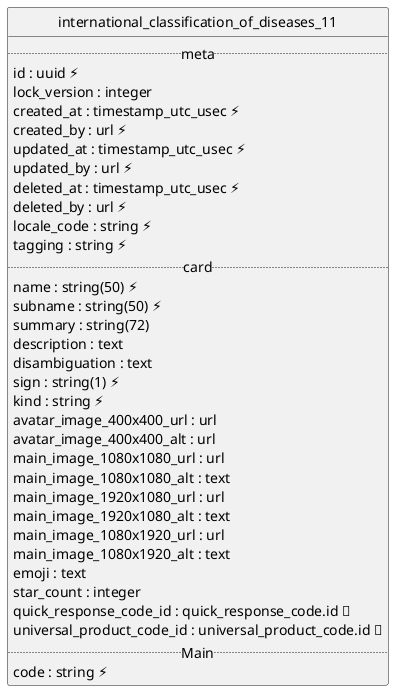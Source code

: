 @startuml uml
skinparam monochrome true
skinparam linetype ortho
hide circle

entity international_classification_of_diseases_11 {
  .. meta ..
  id : uuid ⚡
  lock_version : integer
  created_at : timestamp_utc_usec ⚡
  created_by : url ⚡
  updated_at : timestamp_utc_usec ⚡
  updated_by : url ⚡
  deleted_at : timestamp_utc_usec ⚡
  deleted_by : url ⚡
  locale_code : string ⚡
  tagging : string ⚡
  .. card ..
  name : string(50) ⚡
  subname : string(50) ⚡
  summary : string(72)
  description : text
  disambiguation : text
  sign : string(1) ⚡
  kind : string ⚡
  avatar_image_400x400_url : url
  avatar_image_400x400_alt : url
  main_image_1080x1080_url : url
  main_image_1080x1080_alt : text
  main_image_1920x1080_url : url
  main_image_1920x1080_alt : text
  main_image_1080x1920_url : url
  main_image_1080x1920_alt : text
  emoji : text
  star_count : integer
  quick_response_code_id : quick_response_code.id 🔑
  universal_product_code_id : universal_product_code.id 🔑
  .. Main ..
  code : string ⚡
}

@enduml
